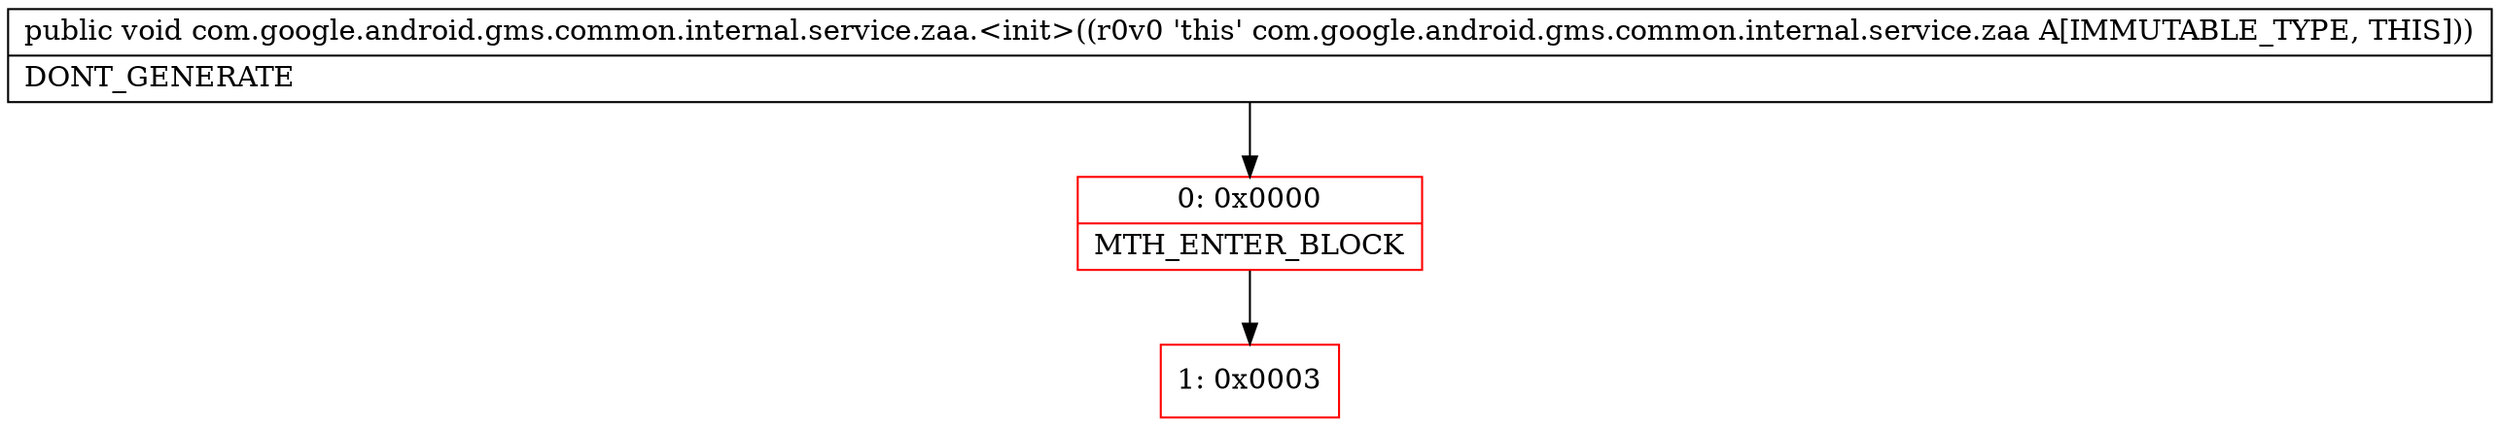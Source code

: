 digraph "CFG forcom.google.android.gms.common.internal.service.zaa.\<init\>()V" {
subgraph cluster_Region_106767171 {
label = "R(0)";
node [shape=record,color=blue];
}
Node_0 [shape=record,color=red,label="{0\:\ 0x0000|MTH_ENTER_BLOCK\l}"];
Node_1 [shape=record,color=red,label="{1\:\ 0x0003}"];
MethodNode[shape=record,label="{public void com.google.android.gms.common.internal.service.zaa.\<init\>((r0v0 'this' com.google.android.gms.common.internal.service.zaa A[IMMUTABLE_TYPE, THIS]))  | DONT_GENERATE\l}"];
MethodNode -> Node_0;
Node_0 -> Node_1;
}

